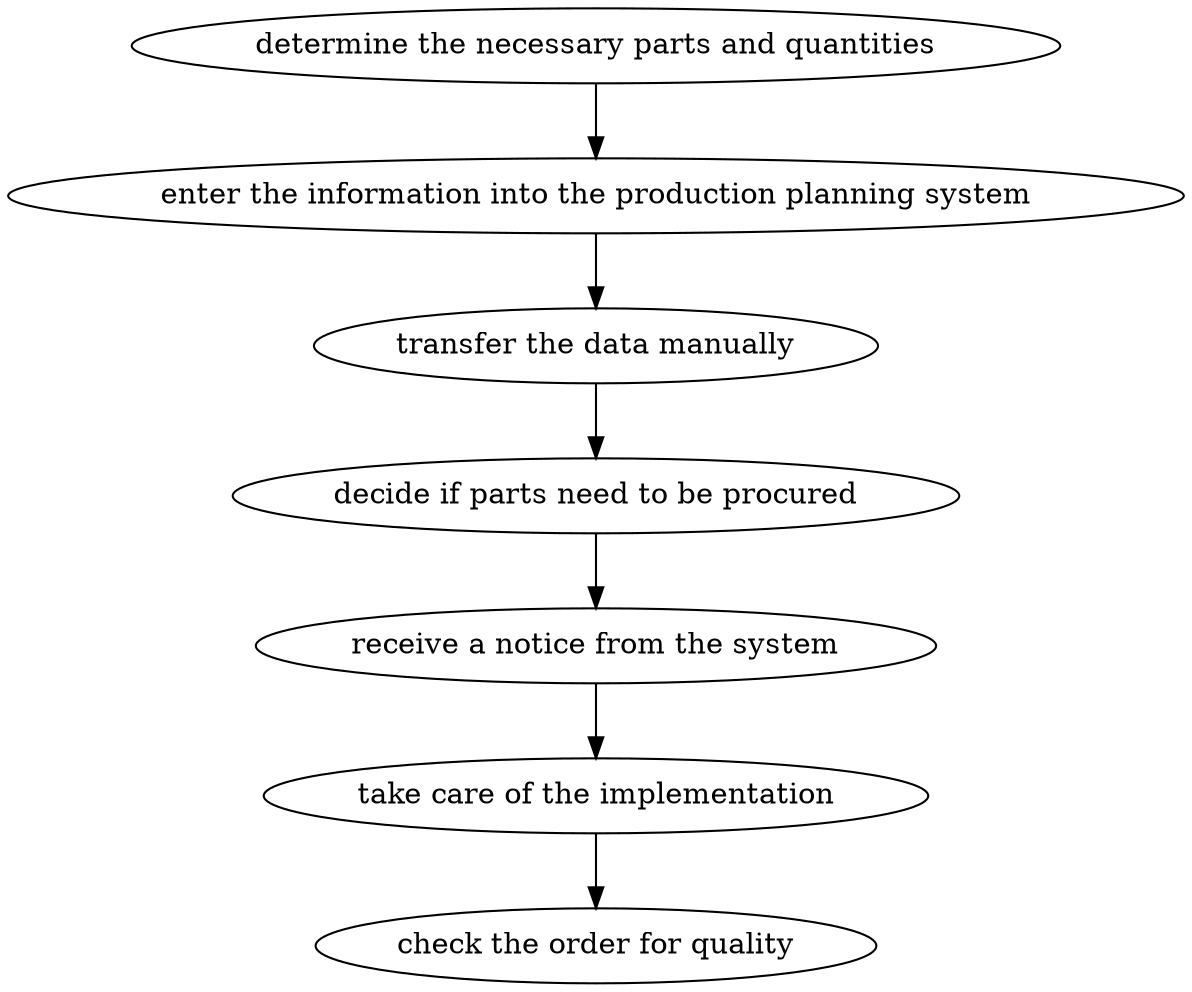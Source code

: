 strict digraph "doc-6.3" {
	graph [name="doc-6.3"];
	"determine the necessary parts and quantities"	[attrs="{'type': 'Activity', 'label': 'determine the necessary parts and quantities'}"];
	"enter the information into the production planning system"	[attrs="{'type': 'Activity', 'label': 'enter the information into the production planning system'}"];
	"determine the necessary parts and quantities" -> "enter the information into the production planning system"	[attrs="{'type': 'flow', 'label': 'flow'}"];
	"transfer the data manually"	[attrs="{'type': 'Activity', 'label': 'transfer the data manually'}"];
	"enter the information into the production planning system" -> "transfer the data manually"	[attrs="{'type': 'flow', 'label': 'flow'}"];
	"decide if parts need to be procured"	[attrs="{'type': 'Activity', 'label': 'decide if parts need to be procured'}"];
	"transfer the data manually" -> "decide if parts need to be procured"	[attrs="{'type': 'flow', 'label': 'flow'}"];
	"receive a notice from the system"	[attrs="{'type': 'Activity', 'label': 'receive a notice from the system'}"];
	"decide if parts need to be procured" -> "receive a notice from the system"	[attrs="{'type': 'flow', 'label': 'flow'}"];
	"take care of the implementation"	[attrs="{'type': 'Activity', 'label': 'take care of the implementation'}"];
	"receive a notice from the system" -> "take care of the implementation"	[attrs="{'type': 'flow', 'label': 'flow'}"];
	"check the order for quality"	[attrs="{'type': 'Activity', 'label': 'check the order for quality'}"];
	"take care of the implementation" -> "check the order for quality"	[attrs="{'type': 'flow', 'label': 'flow'}"];
}
